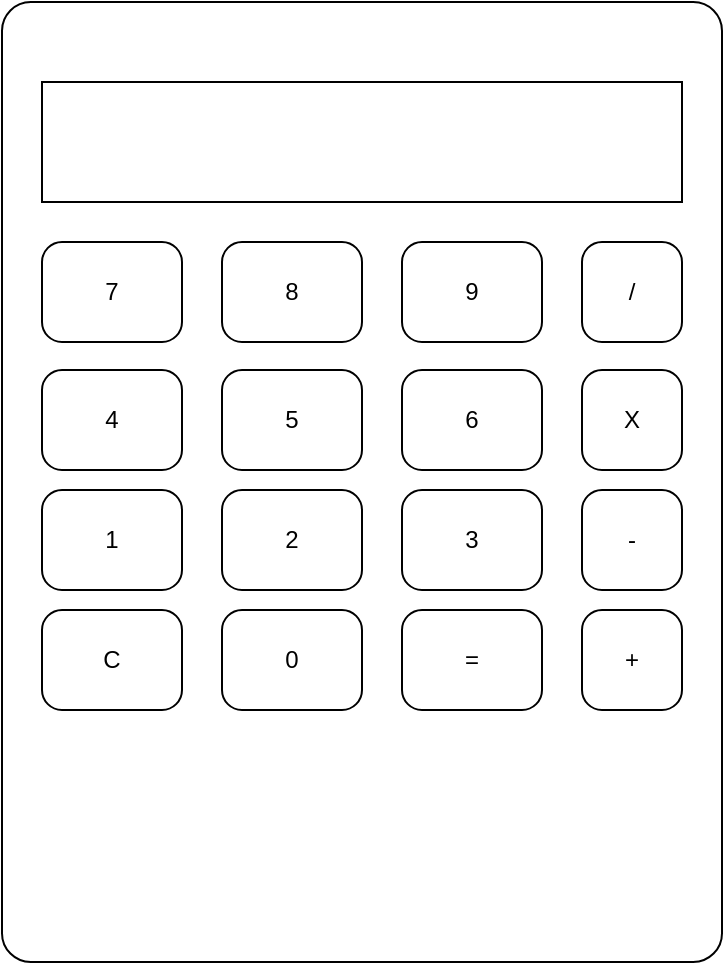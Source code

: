 <mxfile>
    <diagram id="e7Hr1NQpqbTDLbl4gPPk" name="Page-1">
        <mxGraphModel dx="1130" dy="523" grid="1" gridSize="10" guides="1" tooltips="1" connect="1" arrows="1" fold="1" page="1" pageScale="1" pageWidth="850" pageHeight="1100" math="0" shadow="0">
            <root>
                <mxCell id="0"/>
                <mxCell id="1" parent="0"/>
                <mxCell id="2" value="" style="rounded=1;whiteSpace=wrap;html=1;shadow=0;glass=0;gradientColor=none;arcSize=4;movable=0;resizable=0;rotatable=0;deletable=0;editable=0;locked=1;connectable=0;" vertex="1" parent="1">
                    <mxGeometry x="200" y="40" width="360" height="480" as="geometry"/>
                </mxCell>
                <mxCell id="6" value="" style="rounded=0;whiteSpace=wrap;html=1;" vertex="1" parent="1">
                    <mxGeometry x="220" y="80" width="320" height="60" as="geometry"/>
                </mxCell>
                <mxCell id="14" value="7" style="rounded=1;whiteSpace=wrap;html=1;arcSize=20;" vertex="1" parent="1">
                    <mxGeometry x="220" y="160" width="70" height="50" as="geometry"/>
                </mxCell>
                <mxCell id="15" value="8" style="rounded=1;whiteSpace=wrap;html=1;arcSize=20;" vertex="1" parent="1">
                    <mxGeometry x="310" y="160" width="70" height="50" as="geometry"/>
                </mxCell>
                <mxCell id="16" value="9" style="rounded=1;whiteSpace=wrap;html=1;arcSize=20;" vertex="1" parent="1">
                    <mxGeometry x="400" y="160" width="70" height="50" as="geometry"/>
                </mxCell>
                <mxCell id="17" value="4" style="rounded=1;whiteSpace=wrap;html=1;arcSize=20;" vertex="1" parent="1">
                    <mxGeometry x="220" y="224" width="70" height="50" as="geometry"/>
                </mxCell>
                <mxCell id="18" value="5" style="rounded=1;whiteSpace=wrap;html=1;arcSize=20;" vertex="1" parent="1">
                    <mxGeometry x="310" y="224" width="70" height="50" as="geometry"/>
                </mxCell>
                <mxCell id="19" value="6" style="rounded=1;whiteSpace=wrap;html=1;arcSize=20;" vertex="1" parent="1">
                    <mxGeometry x="400" y="224" width="70" height="50" as="geometry"/>
                </mxCell>
                <mxCell id="20" value="1" style="rounded=1;whiteSpace=wrap;html=1;arcSize=20;" vertex="1" parent="1">
                    <mxGeometry x="220" y="284" width="70" height="50" as="geometry"/>
                </mxCell>
                <mxCell id="21" value="2" style="rounded=1;whiteSpace=wrap;html=1;arcSize=20;" vertex="1" parent="1">
                    <mxGeometry x="310" y="284" width="70" height="50" as="geometry"/>
                </mxCell>
                <mxCell id="22" value="3" style="rounded=1;whiteSpace=wrap;html=1;arcSize=20;" vertex="1" parent="1">
                    <mxGeometry x="400" y="284" width="70" height="50" as="geometry"/>
                </mxCell>
                <mxCell id="23" value="0" style="rounded=1;whiteSpace=wrap;html=1;arcSize=20;" vertex="1" parent="1">
                    <mxGeometry x="310" y="344" width="70" height="50" as="geometry"/>
                </mxCell>
                <mxCell id="24" value="/" style="rounded=1;whiteSpace=wrap;html=1;arcSize=20;" vertex="1" parent="1">
                    <mxGeometry x="490" y="160" width="50" height="50" as="geometry"/>
                </mxCell>
                <mxCell id="26" value="X" style="rounded=1;whiteSpace=wrap;html=1;arcSize=20;" vertex="1" parent="1">
                    <mxGeometry x="490" y="224" width="50" height="50" as="geometry"/>
                </mxCell>
                <mxCell id="27" value="-" style="rounded=1;whiteSpace=wrap;html=1;arcSize=20;" vertex="1" parent="1">
                    <mxGeometry x="490" y="284" width="50" height="50" as="geometry"/>
                </mxCell>
                <mxCell id="28" value="+" style="rounded=1;whiteSpace=wrap;html=1;arcSize=20;" vertex="1" parent="1">
                    <mxGeometry x="490" y="344" width="50" height="50" as="geometry"/>
                </mxCell>
                <mxCell id="29" value="=" style="rounded=1;whiteSpace=wrap;html=1;arcSize=20;" vertex="1" parent="1">
                    <mxGeometry x="400" y="344" width="70" height="50" as="geometry"/>
                </mxCell>
                <mxCell id="30" value="C" style="rounded=1;whiteSpace=wrap;html=1;arcSize=20;" vertex="1" parent="1">
                    <mxGeometry x="220" y="344" width="70" height="50" as="geometry"/>
                </mxCell>
            </root>
        </mxGraphModel>
    </diagram>
</mxfile>